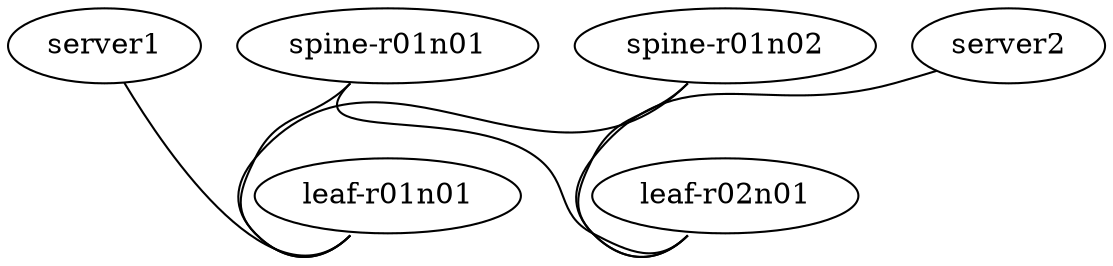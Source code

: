 #
# How to generate an image from this file
# dot -Tpng topology.dot -o topology.png
#

graph G {
    "spine-r01n01" [function="spine" config="./helper_scripts/extra_switch_config.sh"]
    "spine-r01n02" [function="spine" config="./helper_scripts/extra_switch_config.sh"]
    "leaf-r01n01" [function="spine" config="./helper_scripts/extra_switch_config.sh"]
    "leaf-r02n01" [function="spine" config="./helper_scripts/extra_switch_config.sh"]
    "server1"   [function="host" config="./helper_scripts/extra_server_config.sh"]
    "server2"   [function="host" config="./helper_scripts/extra_server_config.sh"]
    "spine-r01n01":"swp1"  -- "leaf-r01n01":"swp31" [LLDP="match_type=portid"]
    "spine-r01n01":"swp2"  -- "leaf-r02n01":"swp31" [LLDP="match_type=portid"]
    "spine-r01n02":"swp1"  -- "leaf-r01n01":"swp32" [LLDP="match_type=portid"]
    "spine-r01n02":"swp2"  -- "leaf-r02n01":"swp32" [LLDP="match_type=portid"]
    "server1":"eth1" -- "leaf-r01n01":"swp1"
    "server2":"eth1" -- "leaf-r02n01":"swp1"
}
